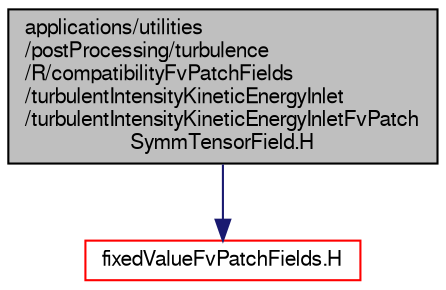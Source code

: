 digraph "applications/utilities/postProcessing/turbulence/R/compatibilityFvPatchFields/turbulentIntensityKineticEnergyInlet/turbulentIntensityKineticEnergyInletFvPatchSymmTensorField.H"
{
  bgcolor="transparent";
  edge [fontname="FreeSans",fontsize="10",labelfontname="FreeSans",labelfontsize="10"];
  node [fontname="FreeSans",fontsize="10",shape=record];
  Node0 [label="applications/utilities\l/postProcessing/turbulence\l/R/compatibilityFvPatchFields\l/turbulentIntensityKineticEnergyInlet\l/turbulentIntensityKineticEnergyInletFvPatch\lSymmTensorField.H",height=0.2,width=0.4,color="black", fillcolor="grey75", style="filled", fontcolor="black"];
  Node0 -> Node1 [color="midnightblue",fontsize="10",style="solid",fontname="FreeSans"];
  Node1 [label="fixedValueFvPatchFields.H",height=0.2,width=0.4,color="red",URL="$a01484.html"];
}
